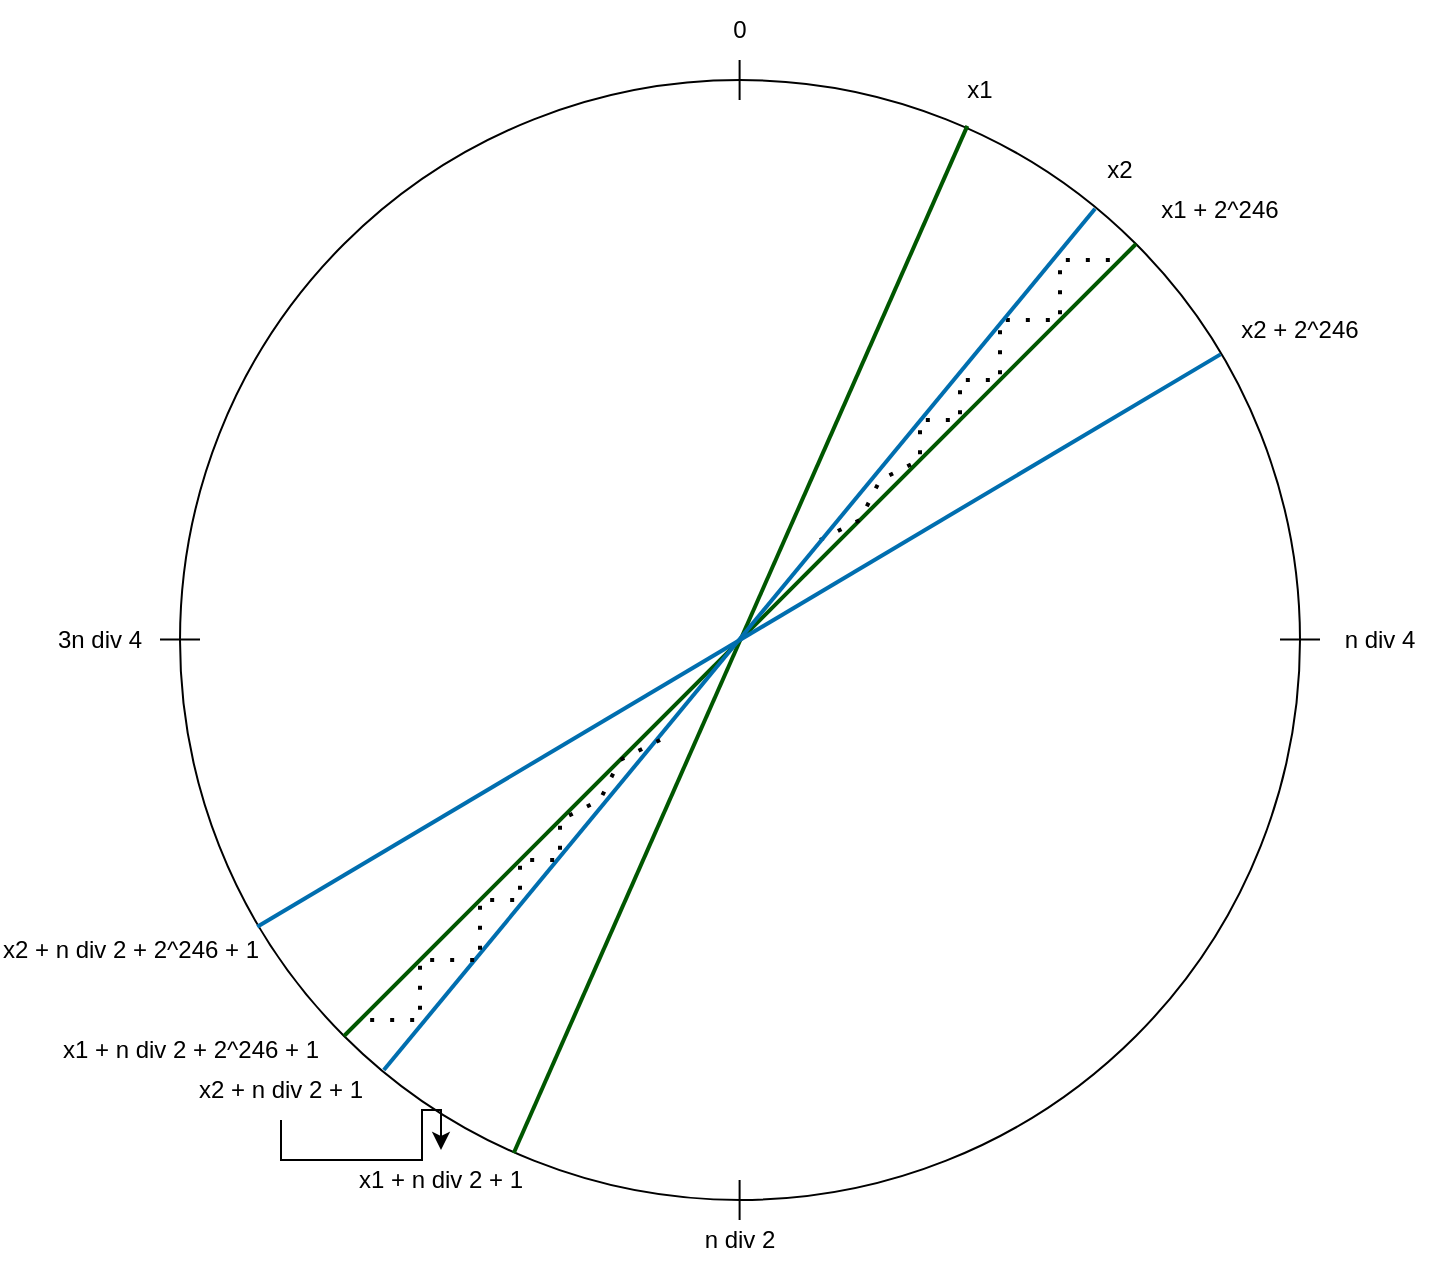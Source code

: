 <mxfile version="24.7.17">
  <diagram name="Page-1" id="J1nAUe5E3Sek8OFCevNs">
    <mxGraphModel dx="1987" dy="1803" grid="1" gridSize="10" guides="1" tooltips="1" connect="1" arrows="1" fold="1" page="1" pageScale="1" pageWidth="850" pageHeight="1100" background="#ffffff" math="0" shadow="0">
      <root>
        <mxCell id="0" />
        <mxCell id="1" parent="0" />
        <mxCell id="MVb4_MoycofhIAiusGOn-1" value="" style="ellipse;whiteSpace=wrap;html=1;fillColor=none;strokeColor=#000000;fontColor=#000000;" parent="1" vertex="1">
          <mxGeometry width="560" height="560" as="geometry" />
        </mxCell>
        <mxCell id="MVb4_MoycofhIAiusGOn-2" value="" style="endArrow=none;html=1;rounded=0;exitX=0.298;exitY=0.958;exitDx=0;exitDy=0;entryX=0.703;entryY=0.041;entryDx=0;entryDy=0;fillColor=#008a00;strokeColor=#005700;strokeWidth=2;entryPerimeter=0;exitPerimeter=0;" parent="1" source="MVb4_MoycofhIAiusGOn-1" target="MVb4_MoycofhIAiusGOn-1" edge="1">
          <mxGeometry width="50" height="50" relative="1" as="geometry">
            <mxPoint x="310" y="430" as="sourcePoint" />
            <mxPoint x="360" y="380" as="targetPoint" />
          </mxGeometry>
        </mxCell>
        <mxCell id="MVb4_MoycofhIAiusGOn-5" value="" style="endArrow=none;html=1;rounded=0;exitX=0;exitY=1;exitDx=0;exitDy=0;entryX=1;entryY=0;entryDx=0;entryDy=0;fillColor=#008a00;strokeColor=#005700;strokeWidth=2;" parent="1" source="MVb4_MoycofhIAiusGOn-1" target="MVb4_MoycofhIAiusGOn-1" edge="1">
          <mxGeometry width="50" height="50" relative="1" as="geometry">
            <mxPoint x="340" y="610" as="sourcePoint" />
            <mxPoint x="340" y="50" as="targetPoint" />
          </mxGeometry>
        </mxCell>
        <mxCell id="MVb4_MoycofhIAiusGOn-8" value="x1" style="text;html=1;align=center;verticalAlign=middle;whiteSpace=wrap;rounded=0;fillColor=none;strokeColor=none;fontColor=#000000;" parent="1" vertex="1">
          <mxGeometry x="370" y="-10" width="60" height="30" as="geometry" />
        </mxCell>
        <mxCell id="MVb4_MoycofhIAiusGOn-9" value="x1 + 2^246" style="text;html=1;align=center;verticalAlign=middle;whiteSpace=wrap;rounded=0;fillColor=none;strokeColor=none;fontColor=#000000;" parent="1" vertex="1">
          <mxGeometry x="480" y="50" width="80" height="30" as="geometry" />
        </mxCell>
        <mxCell id="MVb4_MoycofhIAiusGOn-15" value="x1 + n div 2 + 1" style="text;html=1;align=center;verticalAlign=middle;whiteSpace=wrap;rounded=0;fillColor=none;strokeColor=none;fontColor=#000000;" parent="1" vertex="1">
          <mxGeometry x="80" y="535" width="101" height="30" as="geometry" />
        </mxCell>
        <mxCell id="MVb4_MoycofhIAiusGOn-19" value="x1 + n div 2 + 2^246 + 1" style="text;html=1;align=center;verticalAlign=middle;whiteSpace=wrap;rounded=0;fillColor=none;strokeColor=none;fontColor=#000000;" parent="1" vertex="1">
          <mxGeometry x="-60" y="470" width="131" height="30" as="geometry" />
        </mxCell>
        <mxCell id="knB7vUtvQb_0Z3PsVPYo-1" value="" style="endArrow=none;dashed=1;html=1;strokeWidth=2;rounded=0;strokeColor=#000000;dashPattern=1 4;" parent="1" edge="1">
          <mxGeometry width="50" height="50" relative="1" as="geometry">
            <mxPoint x="320" y="230" as="sourcePoint" />
            <mxPoint x="470" y="90" as="targetPoint" />
            <Array as="points">
              <mxPoint x="320" y="230" />
              <mxPoint x="340" y="220" />
              <mxPoint x="350" y="200" />
              <mxPoint x="370" y="190" />
              <mxPoint x="370" y="170" />
              <mxPoint x="390" y="170" />
              <mxPoint x="390" y="150" />
              <mxPoint x="410" y="150" />
              <mxPoint x="410" y="120" />
              <mxPoint x="440" y="120" />
              <mxPoint x="440" y="90" />
            </Array>
          </mxGeometry>
        </mxCell>
        <mxCell id="fGI7tNNNk04t5hcvJXMr-2" value="" style="endArrow=none;html=1;rounded=0;strokeColor=#000000;" edge="1" parent="1">
          <mxGeometry width="50" height="50" relative="1" as="geometry">
            <mxPoint x="279.8" y="10" as="sourcePoint" />
            <mxPoint x="279.8" y="-10" as="targetPoint" />
          </mxGeometry>
        </mxCell>
        <mxCell id="fGI7tNNNk04t5hcvJXMr-3" value="" style="endArrow=none;html=1;rounded=0;strokeColor=#000000;" edge="1" parent="1">
          <mxGeometry width="50" height="50" relative="1" as="geometry">
            <mxPoint x="279.8" y="570" as="sourcePoint" />
            <mxPoint x="279.8" y="550" as="targetPoint" />
          </mxGeometry>
        </mxCell>
        <mxCell id="fGI7tNNNk04t5hcvJXMr-5" value="" style="endArrow=none;html=1;rounded=0;strokeColor=#000000;" edge="1" parent="1">
          <mxGeometry width="50" height="50" relative="1" as="geometry">
            <mxPoint x="550" y="279.8" as="sourcePoint" />
            <mxPoint x="570" y="279.8" as="targetPoint" />
          </mxGeometry>
        </mxCell>
        <mxCell id="fGI7tNNNk04t5hcvJXMr-6" value="" style="endArrow=none;html=1;rounded=0;strokeColor=#000000;" edge="1" parent="1">
          <mxGeometry width="50" height="50" relative="1" as="geometry">
            <mxPoint x="-10" y="279.8" as="sourcePoint" />
            <mxPoint x="10" y="279.8" as="targetPoint" />
          </mxGeometry>
        </mxCell>
        <mxCell id="fGI7tNNNk04t5hcvJXMr-9" value="0" style="text;html=1;align=center;verticalAlign=middle;whiteSpace=wrap;rounded=0;fillColor=none;strokeColor=none;fontColor=#000000;" vertex="1" parent="1">
          <mxGeometry x="250" y="-40" width="60" height="30" as="geometry" />
        </mxCell>
        <mxCell id="fGI7tNNNk04t5hcvJXMr-10" value="n div 4" style="text;html=1;align=center;verticalAlign=middle;whiteSpace=wrap;rounded=0;fillColor=none;strokeColor=none;fontColor=#000000;" vertex="1" parent="1">
          <mxGeometry x="570" y="265" width="60" height="30" as="geometry" />
        </mxCell>
        <mxCell id="fGI7tNNNk04t5hcvJXMr-11" value="n div 2" style="text;html=1;align=center;verticalAlign=middle;whiteSpace=wrap;rounded=0;fillColor=none;strokeColor=none;fontColor=#000000;" vertex="1" parent="1">
          <mxGeometry x="250" y="565" width="60" height="30" as="geometry" />
        </mxCell>
        <mxCell id="fGI7tNNNk04t5hcvJXMr-12" value="3n div 4" style="text;html=1;align=center;verticalAlign=middle;whiteSpace=wrap;rounded=0;fillColor=none;strokeColor=none;fontColor=#000000;" vertex="1" parent="1">
          <mxGeometry x="-70" y="265" width="60" height="30" as="geometry" />
        </mxCell>
        <mxCell id="fGI7tNNNk04t5hcvJXMr-13" value="" style="endArrow=none;html=1;rounded=0;exitX=0.182;exitY=0.884;exitDx=0;exitDy=0;entryX=0.817;entryY=0.115;entryDx=0;entryDy=0;fillColor=#1ba1e2;strokeColor=#006EAF;strokeWidth=2;entryPerimeter=0;exitPerimeter=0;" edge="1" parent="1" source="MVb4_MoycofhIAiusGOn-1" target="MVb4_MoycofhIAiusGOn-1">
          <mxGeometry width="50" height="50" relative="1" as="geometry">
            <mxPoint x="210" y="613" as="sourcePoint" />
            <mxPoint x="437" y="100" as="targetPoint" />
          </mxGeometry>
        </mxCell>
        <mxCell id="fGI7tNNNk04t5hcvJXMr-14" value="" style="endArrow=none;html=1;rounded=0;exitX=0.069;exitY=0.756;exitDx=0;exitDy=0;fillColor=#1ba1e2;strokeColor=#006EAF;strokeWidth=2;exitPerimeter=0;entryX=0.929;entryY=0.245;entryDx=0;entryDy=0;entryPerimeter=0;" edge="1" parent="1" source="MVb4_MoycofhIAiusGOn-1" target="MVb4_MoycofhIAiusGOn-1">
          <mxGeometry width="50" height="50" relative="1" as="geometry">
            <mxPoint x="132" y="522" as="sourcePoint" />
            <mxPoint x="460" y="100" as="targetPoint" />
          </mxGeometry>
        </mxCell>
        <mxCell id="fGI7tNNNk04t5hcvJXMr-15" value="" style="endArrow=none;dashed=1;html=1;strokeWidth=2;rounded=0;strokeColor=#000000;dashPattern=1 4;" edge="1" parent="1">
          <mxGeometry width="50" height="50" relative="1" as="geometry">
            <mxPoint x="240" y="330" as="sourcePoint" />
            <mxPoint x="90" y="470" as="targetPoint" />
            <Array as="points">
              <mxPoint x="240" y="330" />
              <mxPoint x="220" y="340" />
              <mxPoint x="210" y="360" />
              <mxPoint x="190" y="370" />
              <mxPoint x="190" y="390" />
              <mxPoint x="170" y="390" />
              <mxPoint x="170" y="410" />
              <mxPoint x="150" y="410" />
              <mxPoint x="150" y="440" />
              <mxPoint x="120" y="440" />
              <mxPoint x="120" y="470" />
            </Array>
          </mxGeometry>
        </mxCell>
        <mxCell id="fGI7tNNNk04t5hcvJXMr-16" value="x2" style="text;html=1;align=center;verticalAlign=middle;whiteSpace=wrap;rounded=0;fillColor=none;strokeColor=none;fontColor=#000000;" vertex="1" parent="1">
          <mxGeometry x="440" y="30" width="60" height="30" as="geometry" />
        </mxCell>
        <mxCell id="fGI7tNNNk04t5hcvJXMr-17" value="x2 + 2^246" style="text;html=1;align=center;verticalAlign=middle;whiteSpace=wrap;rounded=0;fillColor=none;strokeColor=none;fontColor=#000000;" vertex="1" parent="1">
          <mxGeometry x="520" y="110" width="80" height="30" as="geometry" />
        </mxCell>
        <mxCell id="fGI7tNNNk04t5hcvJXMr-18" value="x2 + n div 2 + 2^246 + 1" style="text;html=1;align=center;verticalAlign=middle;whiteSpace=wrap;rounded=0;fillColor=none;strokeColor=none;fontColor=#000000;" vertex="1" parent="1">
          <mxGeometry x="-90" y="420" width="131" height="30" as="geometry" />
        </mxCell>
        <mxCell id="fGI7tNNNk04t5hcvJXMr-20" value="" style="edgeStyle=orthogonalEdgeStyle;rounded=0;orthogonalLoop=1;jettySize=auto;html=1;" edge="1" parent="1" source="fGI7tNNNk04t5hcvJXMr-19" target="MVb4_MoycofhIAiusGOn-15">
          <mxGeometry relative="1" as="geometry" />
        </mxCell>
        <mxCell id="fGI7tNNNk04t5hcvJXMr-19" value="x2 + n div 2 + 1" style="text;html=1;align=center;verticalAlign=middle;whiteSpace=wrap;rounded=0;fillColor=none;strokeColor=none;fontColor=#000000;" vertex="1" parent="1">
          <mxGeometry y="490" width="101" height="30" as="geometry" />
        </mxCell>
      </root>
    </mxGraphModel>
  </diagram>
</mxfile>
